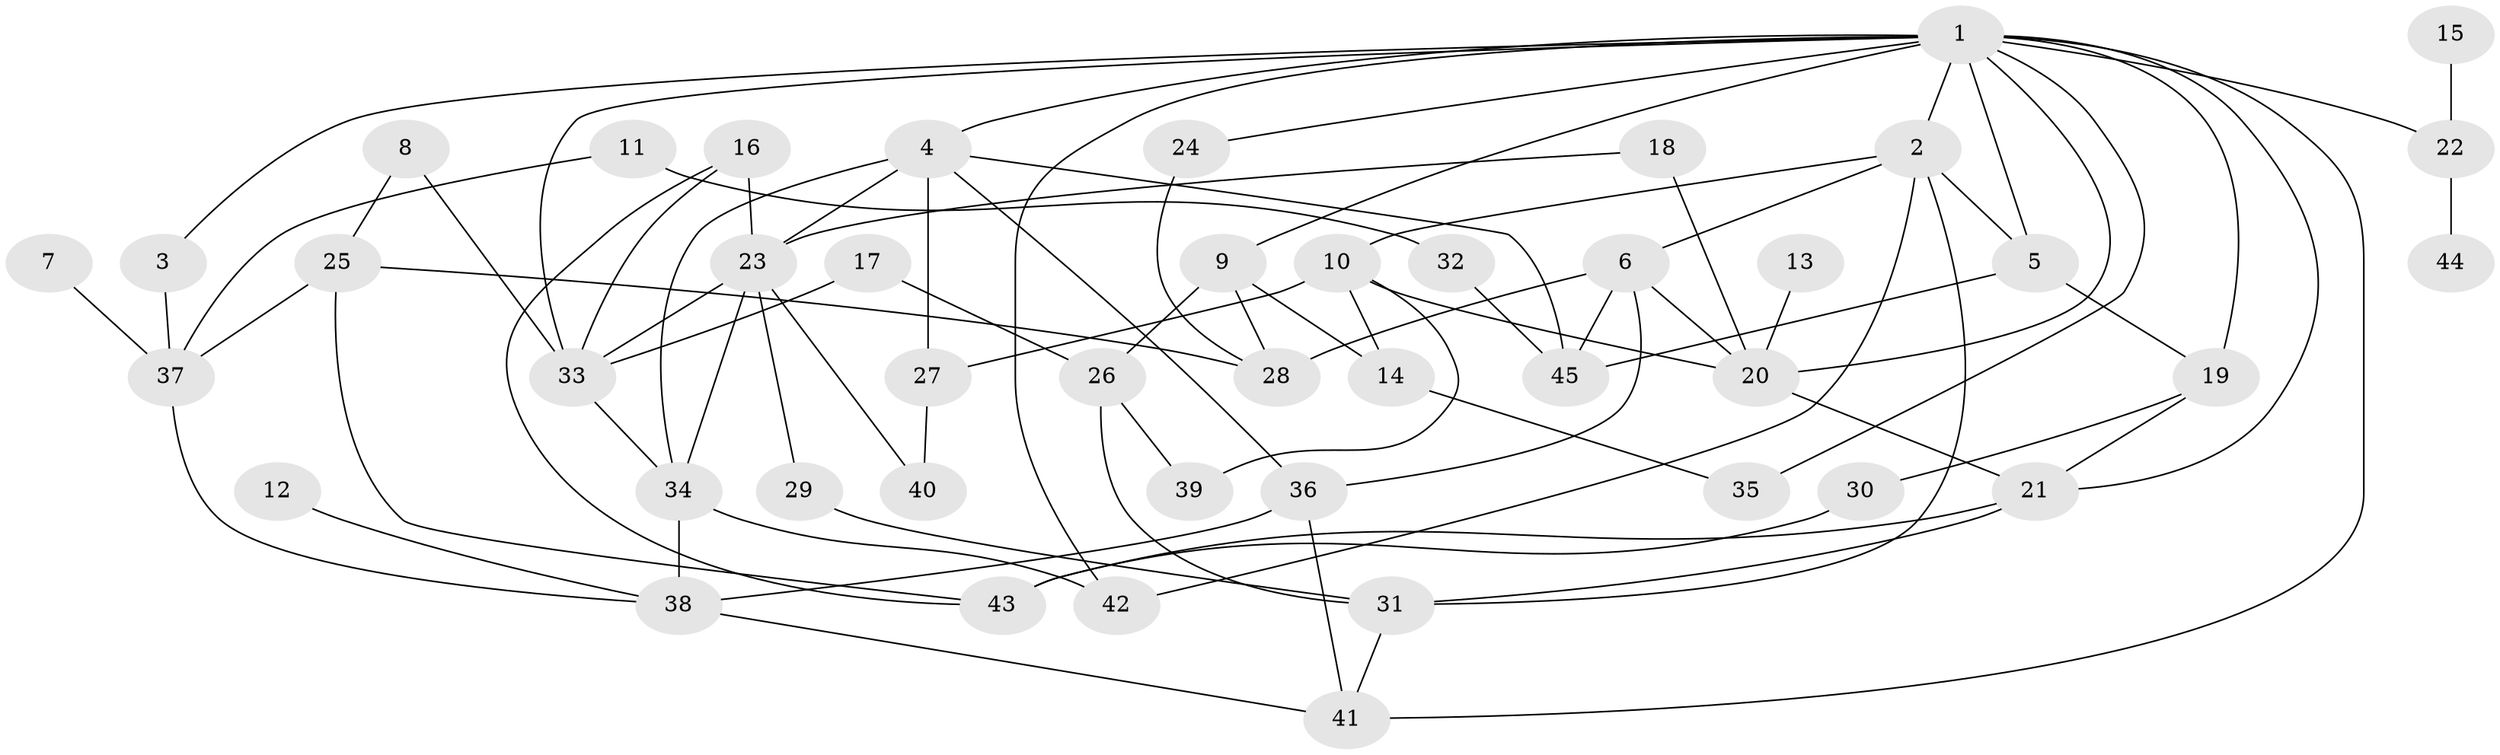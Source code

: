 // original degree distribution, {5: 0.1, 6: 0.07777777777777778, 3: 0.2, 7: 0.011111111111111112, 2: 0.34444444444444444, 4: 0.08888888888888889, 1: 0.17777777777777778}
// Generated by graph-tools (version 1.1) at 2025/25/03/09/25 03:25:27]
// undirected, 45 vertices, 82 edges
graph export_dot {
graph [start="1"]
  node [color=gray90,style=filled];
  1;
  2;
  3;
  4;
  5;
  6;
  7;
  8;
  9;
  10;
  11;
  12;
  13;
  14;
  15;
  16;
  17;
  18;
  19;
  20;
  21;
  22;
  23;
  24;
  25;
  26;
  27;
  28;
  29;
  30;
  31;
  32;
  33;
  34;
  35;
  36;
  37;
  38;
  39;
  40;
  41;
  42;
  43;
  44;
  45;
  1 -- 2 [weight=1.0];
  1 -- 3 [weight=1.0];
  1 -- 4 [weight=1.0];
  1 -- 5 [weight=1.0];
  1 -- 9 [weight=1.0];
  1 -- 19 [weight=1.0];
  1 -- 20 [weight=1.0];
  1 -- 21 [weight=1.0];
  1 -- 22 [weight=1.0];
  1 -- 24 [weight=1.0];
  1 -- 33 [weight=1.0];
  1 -- 35 [weight=1.0];
  1 -- 41 [weight=1.0];
  1 -- 42 [weight=1.0];
  2 -- 5 [weight=1.0];
  2 -- 6 [weight=1.0];
  2 -- 10 [weight=1.0];
  2 -- 31 [weight=1.0];
  2 -- 42 [weight=1.0];
  3 -- 37 [weight=2.0];
  4 -- 23 [weight=1.0];
  4 -- 27 [weight=1.0];
  4 -- 34 [weight=1.0];
  4 -- 36 [weight=1.0];
  4 -- 45 [weight=1.0];
  5 -- 19 [weight=1.0];
  5 -- 45 [weight=1.0];
  6 -- 20 [weight=1.0];
  6 -- 28 [weight=1.0];
  6 -- 36 [weight=1.0];
  6 -- 45 [weight=1.0];
  7 -- 37 [weight=1.0];
  8 -- 25 [weight=1.0];
  8 -- 33 [weight=1.0];
  9 -- 14 [weight=1.0];
  9 -- 26 [weight=1.0];
  9 -- 28 [weight=1.0];
  10 -- 14 [weight=1.0];
  10 -- 20 [weight=1.0];
  10 -- 27 [weight=1.0];
  10 -- 39 [weight=1.0];
  11 -- 32 [weight=1.0];
  11 -- 37 [weight=1.0];
  12 -- 38 [weight=1.0];
  13 -- 20 [weight=1.0];
  14 -- 35 [weight=1.0];
  15 -- 22 [weight=1.0];
  16 -- 23 [weight=1.0];
  16 -- 33 [weight=1.0];
  16 -- 43 [weight=1.0];
  17 -- 26 [weight=1.0];
  17 -- 33 [weight=1.0];
  18 -- 20 [weight=1.0];
  18 -- 23 [weight=1.0];
  19 -- 21 [weight=1.0];
  19 -- 30 [weight=1.0];
  20 -- 21 [weight=1.0];
  21 -- 31 [weight=1.0];
  21 -- 43 [weight=2.0];
  22 -- 44 [weight=1.0];
  23 -- 29 [weight=1.0];
  23 -- 33 [weight=1.0];
  23 -- 34 [weight=1.0];
  23 -- 40 [weight=1.0];
  24 -- 28 [weight=1.0];
  25 -- 28 [weight=1.0];
  25 -- 37 [weight=1.0];
  25 -- 43 [weight=1.0];
  26 -- 31 [weight=1.0];
  26 -- 39 [weight=1.0];
  27 -- 40 [weight=1.0];
  29 -- 31 [weight=1.0];
  30 -- 43 [weight=1.0];
  31 -- 41 [weight=1.0];
  32 -- 45 [weight=1.0];
  33 -- 34 [weight=1.0];
  34 -- 38 [weight=1.0];
  34 -- 42 [weight=1.0];
  36 -- 38 [weight=1.0];
  36 -- 41 [weight=1.0];
  37 -- 38 [weight=1.0];
  38 -- 41 [weight=1.0];
}
